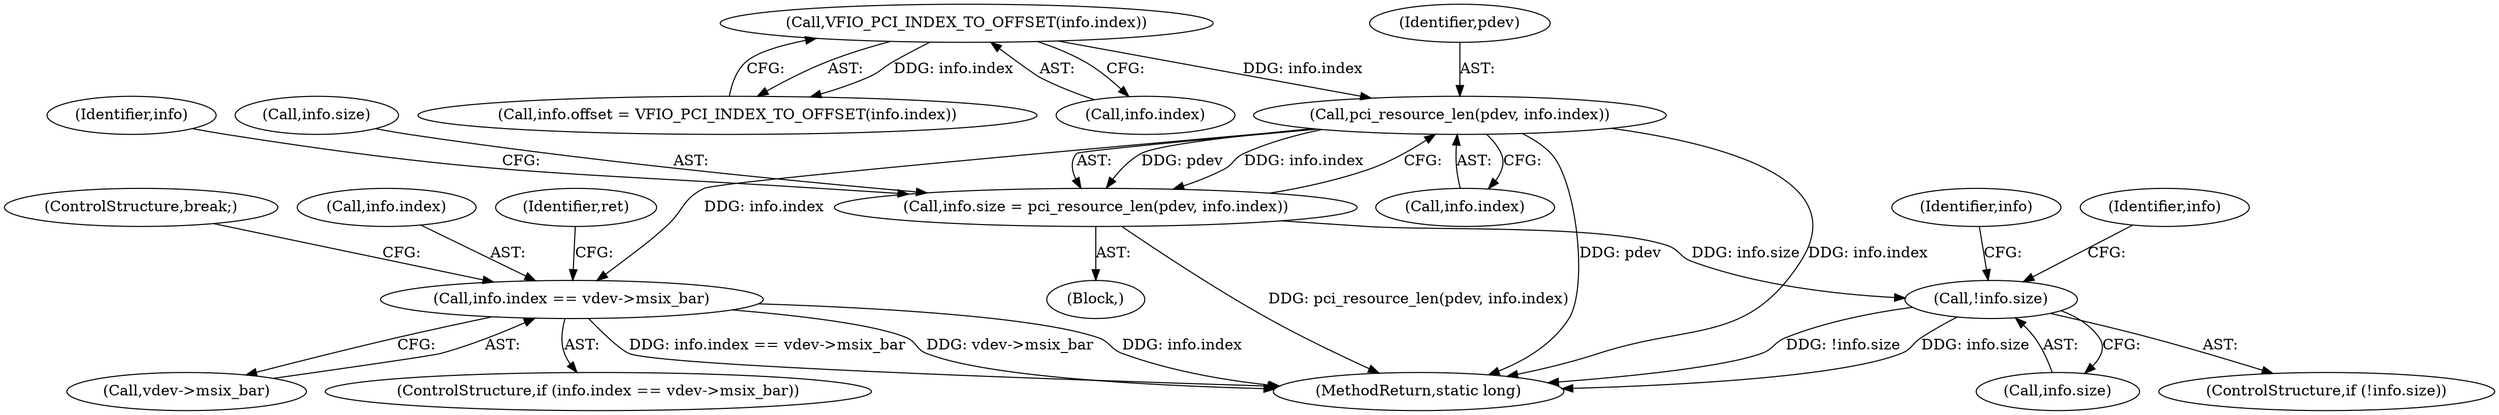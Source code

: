 digraph "0_linux_05692d7005a364add85c6e25a6c4447ce08f913a@pointer" {
"1000270" [label="(Call,pci_resource_len(pdev, info.index))"];
"1000262" [label="(Call,VFIO_PCI_INDEX_TO_OFFSET(info.index))"];
"1000266" [label="(Call,info.size = pci_resource_len(pdev, info.index))"];
"1000276" [label="(Call,!info.size)"];
"1000309" [label="(Call,info.index == vdev->msix_bar)"];
"1000309" [label="(Call,info.index == vdev->msix_bar)"];
"1000278" [label="(Identifier,info)"];
"1000232" [label="(Block,)"];
"1000310" [label="(Call,info.index)"];
"1000318" [label="(Identifier,ret)"];
"1000267" [label="(Call,info.size)"];
"1000272" [label="(Call,info.index)"];
"1000263" [label="(Call,info.index)"];
"1001380" [label="(MethodReturn,static long)"];
"1000270" [label="(Call,pci_resource_len(pdev, info.index))"];
"1000283" [label="(Identifier,info)"];
"1000262" [label="(Call,VFIO_PCI_INDEX_TO_OFFSET(info.index))"];
"1000258" [label="(Call,info.offset = VFIO_PCI_INDEX_TO_OFFSET(info.index))"];
"1000276" [label="(Call,!info.size)"];
"1000313" [label="(Call,vdev->msix_bar)"];
"1000266" [label="(Call,info.size = pci_resource_len(pdev, info.index))"];
"1000277" [label="(Call,info.size)"];
"1000327" [label="(ControlStructure,break;)"];
"1000308" [label="(ControlStructure,if (info.index == vdev->msix_bar))"];
"1000271" [label="(Identifier,pdev)"];
"1000275" [label="(ControlStructure,if (!info.size))"];
"1000289" [label="(Identifier,info)"];
"1000270" -> "1000266"  [label="AST: "];
"1000270" -> "1000272"  [label="CFG: "];
"1000271" -> "1000270"  [label="AST: "];
"1000272" -> "1000270"  [label="AST: "];
"1000266" -> "1000270"  [label="CFG: "];
"1000270" -> "1001380"  [label="DDG: info.index"];
"1000270" -> "1001380"  [label="DDG: pdev"];
"1000270" -> "1000266"  [label="DDG: pdev"];
"1000270" -> "1000266"  [label="DDG: info.index"];
"1000262" -> "1000270"  [label="DDG: info.index"];
"1000270" -> "1000309"  [label="DDG: info.index"];
"1000262" -> "1000258"  [label="AST: "];
"1000262" -> "1000263"  [label="CFG: "];
"1000263" -> "1000262"  [label="AST: "];
"1000258" -> "1000262"  [label="CFG: "];
"1000262" -> "1000258"  [label="DDG: info.index"];
"1000266" -> "1000232"  [label="AST: "];
"1000267" -> "1000266"  [label="AST: "];
"1000278" -> "1000266"  [label="CFG: "];
"1000266" -> "1001380"  [label="DDG: pci_resource_len(pdev, info.index)"];
"1000266" -> "1000276"  [label="DDG: info.size"];
"1000276" -> "1000275"  [label="AST: "];
"1000276" -> "1000277"  [label="CFG: "];
"1000277" -> "1000276"  [label="AST: "];
"1000283" -> "1000276"  [label="CFG: "];
"1000289" -> "1000276"  [label="CFG: "];
"1000276" -> "1001380"  [label="DDG: !info.size"];
"1000276" -> "1001380"  [label="DDG: info.size"];
"1000309" -> "1000308"  [label="AST: "];
"1000309" -> "1000313"  [label="CFG: "];
"1000310" -> "1000309"  [label="AST: "];
"1000313" -> "1000309"  [label="AST: "];
"1000318" -> "1000309"  [label="CFG: "];
"1000327" -> "1000309"  [label="CFG: "];
"1000309" -> "1001380"  [label="DDG: info.index"];
"1000309" -> "1001380"  [label="DDG: info.index == vdev->msix_bar"];
"1000309" -> "1001380"  [label="DDG: vdev->msix_bar"];
}
